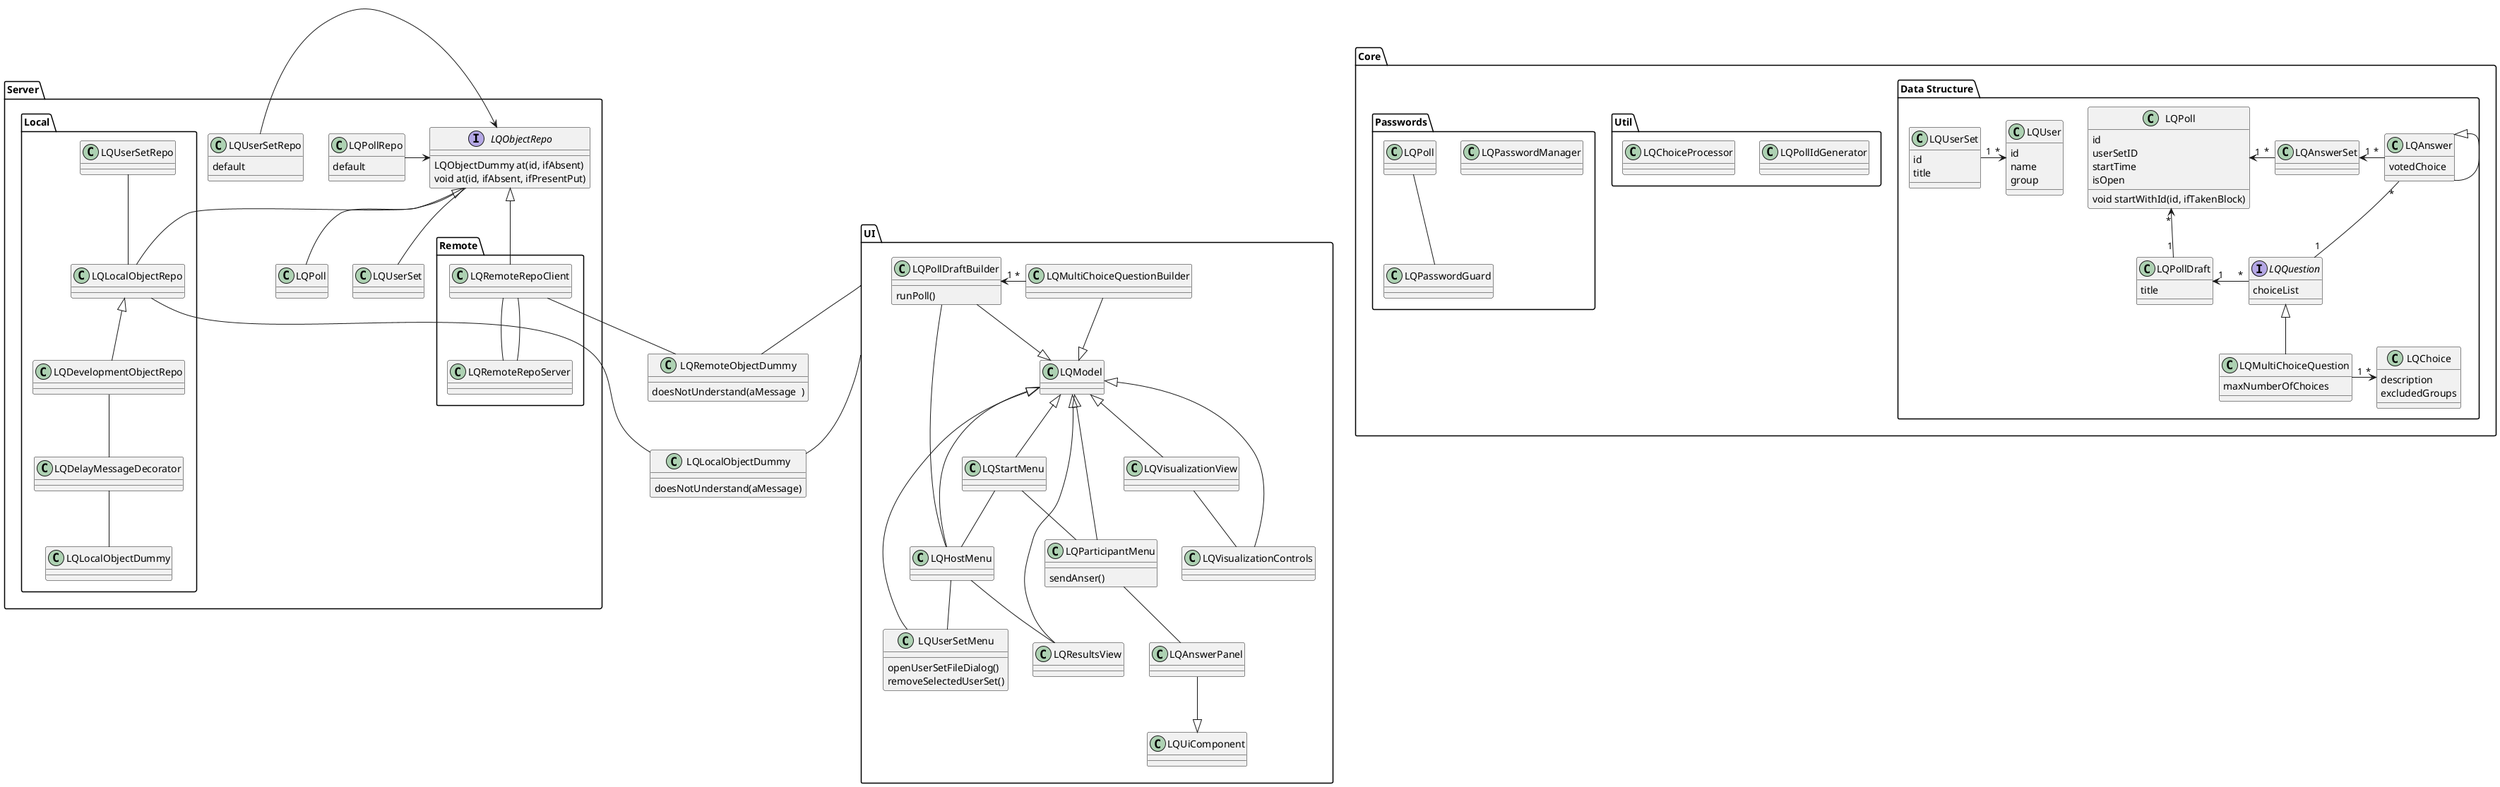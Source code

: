 @startuml "Structure of Liquid"
' class LQDraftStore



package Server {
    package Local {
        class LQLocalObjectRepo
        LQUserSetRepo -- LQLocalObjectRepo
        class LQDevelopmentObjectRepo
        class LQDelayMessageDecorator
        LQLocalObjectRepo <|-- LQDevelopmentObjectRepo
        LQDelayMessageDecorator -- LQLocalObjectDummy
        LQDevelopmentObjectRepo -- LQDelayMessageDecorator
        }
    
    package Remote {
        class LQRemoteRepoClient
        class LQRemoteRepoServer
        LQRemoteRepoClient -- LQRemoteRepoServer
        LQRemoteRepoServer -- LQRemoteRepoClient
    }
    interface LQObjectRepo {
        LQObjectDummy at(id, ifAbsent)
        void at(id, ifAbsent, ifPresentPut)
    }
    LQObjectRepo <|-- LQRemoteRepoClient
    LQObjectRepo <|-- LQLocalObjectRepo

    class LQPollRepo {
        default
    }
    LQObjectRepo -- LQPoll
    LQObjectRepo -- LQUserSet
    LQPollRepo -> LQObjectRepo
    
    class LQUserSetRepo {
        default
    }
    LQUserSetRepo -> LQObjectRepo
}

class LQLocalObjectDummy {
    doesNotUnderstand(aMessage)
}
UI -- LQRemoteObjectDummy
LQRemoteRepoClient -- LQRemoteObjectDummy
UI -- LQLocalObjectDummy
LQLocalObjectRepo -- LQLocalObjectDummy
class LQRemoteObjectDummy {
    doesNotUnderstand(aMessage  )
}
LQRemoteObjectDummy -[hidden]- LQLocalObjectDummy

package Core {
  package "Data Structure" {
    class LQPoll  {
        id
        userSetID
        startTime
        isOpen
        void startWithId(id, ifTakenBlock)
    }
    LQPoll "*" <- "1" LQPollDraft
    class LQPollDraft {
        title
    }
    class LQAnswerSet
    LQPoll "1" <- "*" LQAnswerSet
    LQAnswerSet "1" <- "*" LQAnswer
    interface LQAnswer
    class LQAnswer {
        votedChoice
    }
    LQAnswer <|-- LQAnswer

    interface LQQuestion {
        choiceList
    }
    ' I chose * instead of 1 bcLdatastructure is there'
    LQPollDraft "1" <- "*" LQQuestion
    class LQMultiChoiceQuestion  {
        maxNumberOfChoices
    }
    LQQuestion <|-- LQMultiChoiceQuestion
    LQAnswer "*" -- "1" LQQuestion
    class LQChoice {
      description
      excludedGroups
    }
    LQMultiChoiceQuestion "1" -> "*" LQChoice
    class LQUser {
      id
      name
      group
    }
    class LQUserSet {
      id
      title
    }
    LQUserSet "1" -> "*" LQUser
  }

  package Util {
    class LQPollIdGenerator {}
    class LQChoiceProcessor {}
  }
  
  package Passwords {
    class LQPasswordManager{}
    class LQPasswordGuard{}
    LQPoll -- LQPasswordGuard
  }
}

package UI {
    class LQModel
    class LQUserSetMenu {
      openUserSetFileDialog()
      removeSelectedUserSet()
    }
    class LQHostMenu
    class LQUserSetMenu
    LQModel <|-- LQUserSetMenu
    LQModel <|-- LQHostMenu
    class LQStartMenu
    LQModel <|-- LQStartMenu
    LQModel <|-- LQVisualizationControls
    LQModel <|-- LQVisualizationView
    LQVisualizationView -- LQVisualizationControls
    class LQResultsView
    LQModel <|-- LQResultsView
    class LQParticipantMenu {
        sendAnser()
    }
    LQParticipantMenu --|> LQModel
    class LQPollDraftBuilder {
        runPoll()
    }
    class LQMultiChoiceQuestionBuilder{
    
      }
    LQPollDraftBuilder "1" <- "*" LQMultiChoiceQuestionBuilder
    LQPollDraftBuilder --|> LQModel
    LQMultiChoiceQuestionBuilder --|> LQModel

    LQStartMenu -- LQHostMenu
    LQStartMenu -- LQParticipantMenu
    LQHostMenu -- LQResultsView
     LQHostMenu -- LQUserSetMenu
    LQHostMenu -- LQPollDraftBuilder

    class LQUiComponent
    class LQAnswerPanel
    LQAnswerPanel --|> LQUiComponent
    LQParticipantMenu -- LQAnswerPanel

}

@enduml
